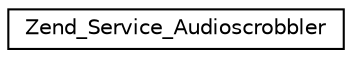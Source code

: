 digraph G
{
  edge [fontname="Helvetica",fontsize="10",labelfontname="Helvetica",labelfontsize="10"];
  node [fontname="Helvetica",fontsize="10",shape=record];
  rankdir="LR";
  Node1 [label="Zend_Service_Audioscrobbler",height=0.2,width=0.4,color="black", fillcolor="white", style="filled",URL="$class_zend___service___audioscrobbler.html"];
}

